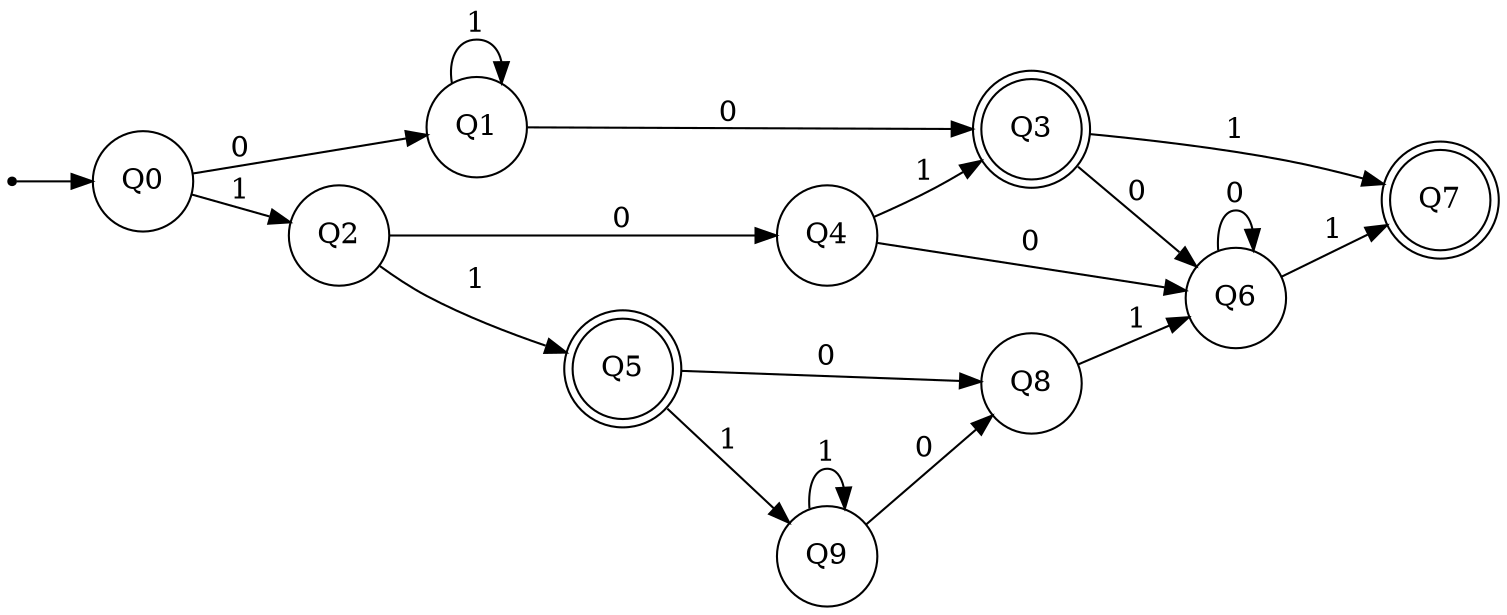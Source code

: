 digraph AFD {
    rankdir=LR;
    node [shape = circle];
    node [shape = doublecircle]; "Q7";
    node [shape = doublecircle]; "Q3";
    node [shape = doublecircle]; "Q5";
    node [shape = circle];
    "" [shape=point];
    "" -> "Q0";

    "Q0" -> "Q1" [label = "0"];
    "Q0" -> "Q2" [label = "1"];
    "Q1" -> "Q3" [label = "0"];
    "Q1" -> "Q1" [label = "1"];
    "Q2" -> "Q4" [label = "0"];
    "Q2" -> "Q5" [label = "1"];
    "Q3" -> "Q6" [label = "0"];
    "Q3" -> "Q7" [label = "1"];
    "Q4" -> "Q6" [label = "0"];
    "Q4" -> "Q3" [label = "1"];
    "Q5" -> "Q8" [label = "0"];
    "Q5" -> "Q9" [label = "1"];
    "Q6" -> "Q6" [label = "0"];
    "Q6" -> "Q7" [label = "1"];
    "Q8" -> "Q6" [label = "1"];
    "Q9" -> "Q8" [label = "0"];
    "Q9" -> "Q9" [label = "1"];
}